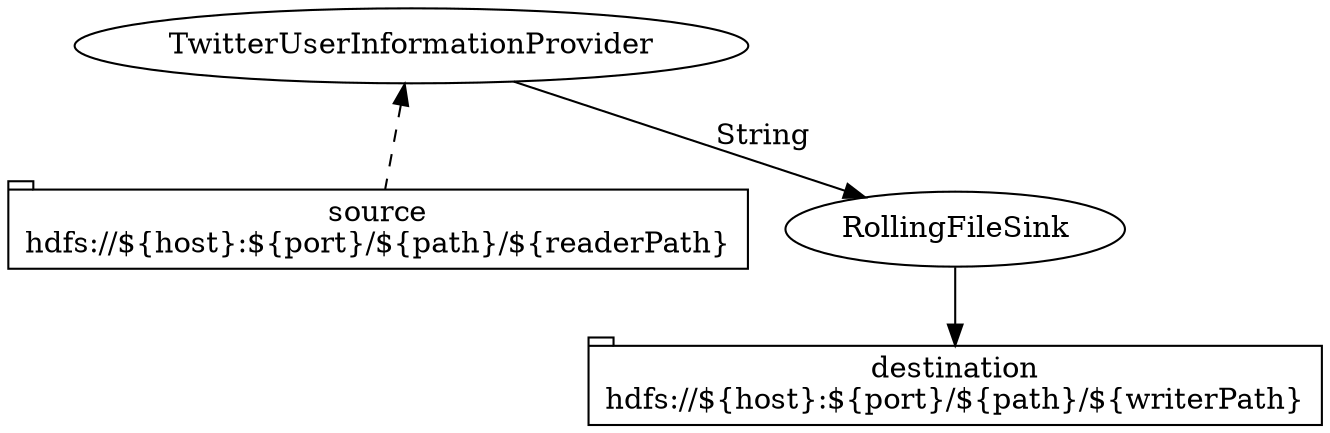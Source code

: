 /*
 * Licensed to the Apache Software Foundation (ASF) under one
 * or more contributor license agreements.  See the NOTICE file
 * distributed with this work for additional information
 * regarding copyright ownership.  The ASF licenses this file
 * to you under the Apache License, Version 2.0 (the
 * "License"); you may not use this file except in compliance
 * with the License.  You may obtain a copy of the License at
 *
 *   http://www.apache.org/licenses/LICENSE-2.0
 *
 * Unless required by applicable law or agreed to in writing,
 * software distributed under the License is distributed on an
 * "AS IS" BASIS, WITHOUT WARRANTIES OR CONDITIONS OF ANY
 * KIND, either express or implied.  See the License for the
 * specific language governing permissions and limitations
 * under the License.
 */
 digraph g {

  //source
  source [label="source\nhdfs://${host}:${port}/${path}/${readerPath}",shape=tab];

  //providers
  TwitterUserInformationProvider [label="TwitterUserInformationProvider",shape=ellipse,URL="https://github.com/apache/streams/blob/master/streams-contrib/streams-provider-twitter/src/main/java/org/apache/streams/twitter/provider/TwitterUserInformationProvider.java"];

  //persisters
  RollingFileSink [label="RollingFileSink",shape=ellipse];
  
   //data
  destination [label="destination\nhdfs://${host}:${port}/${path}/${writerPath}",shape=tab];

  //stream
  TwitterUserInformationProvider -> source [dir=back,style=dashed];
  TwitterUserInformationProvider -> RollingFileSink [label="String"];
  RollingFileSink -> destination;
}